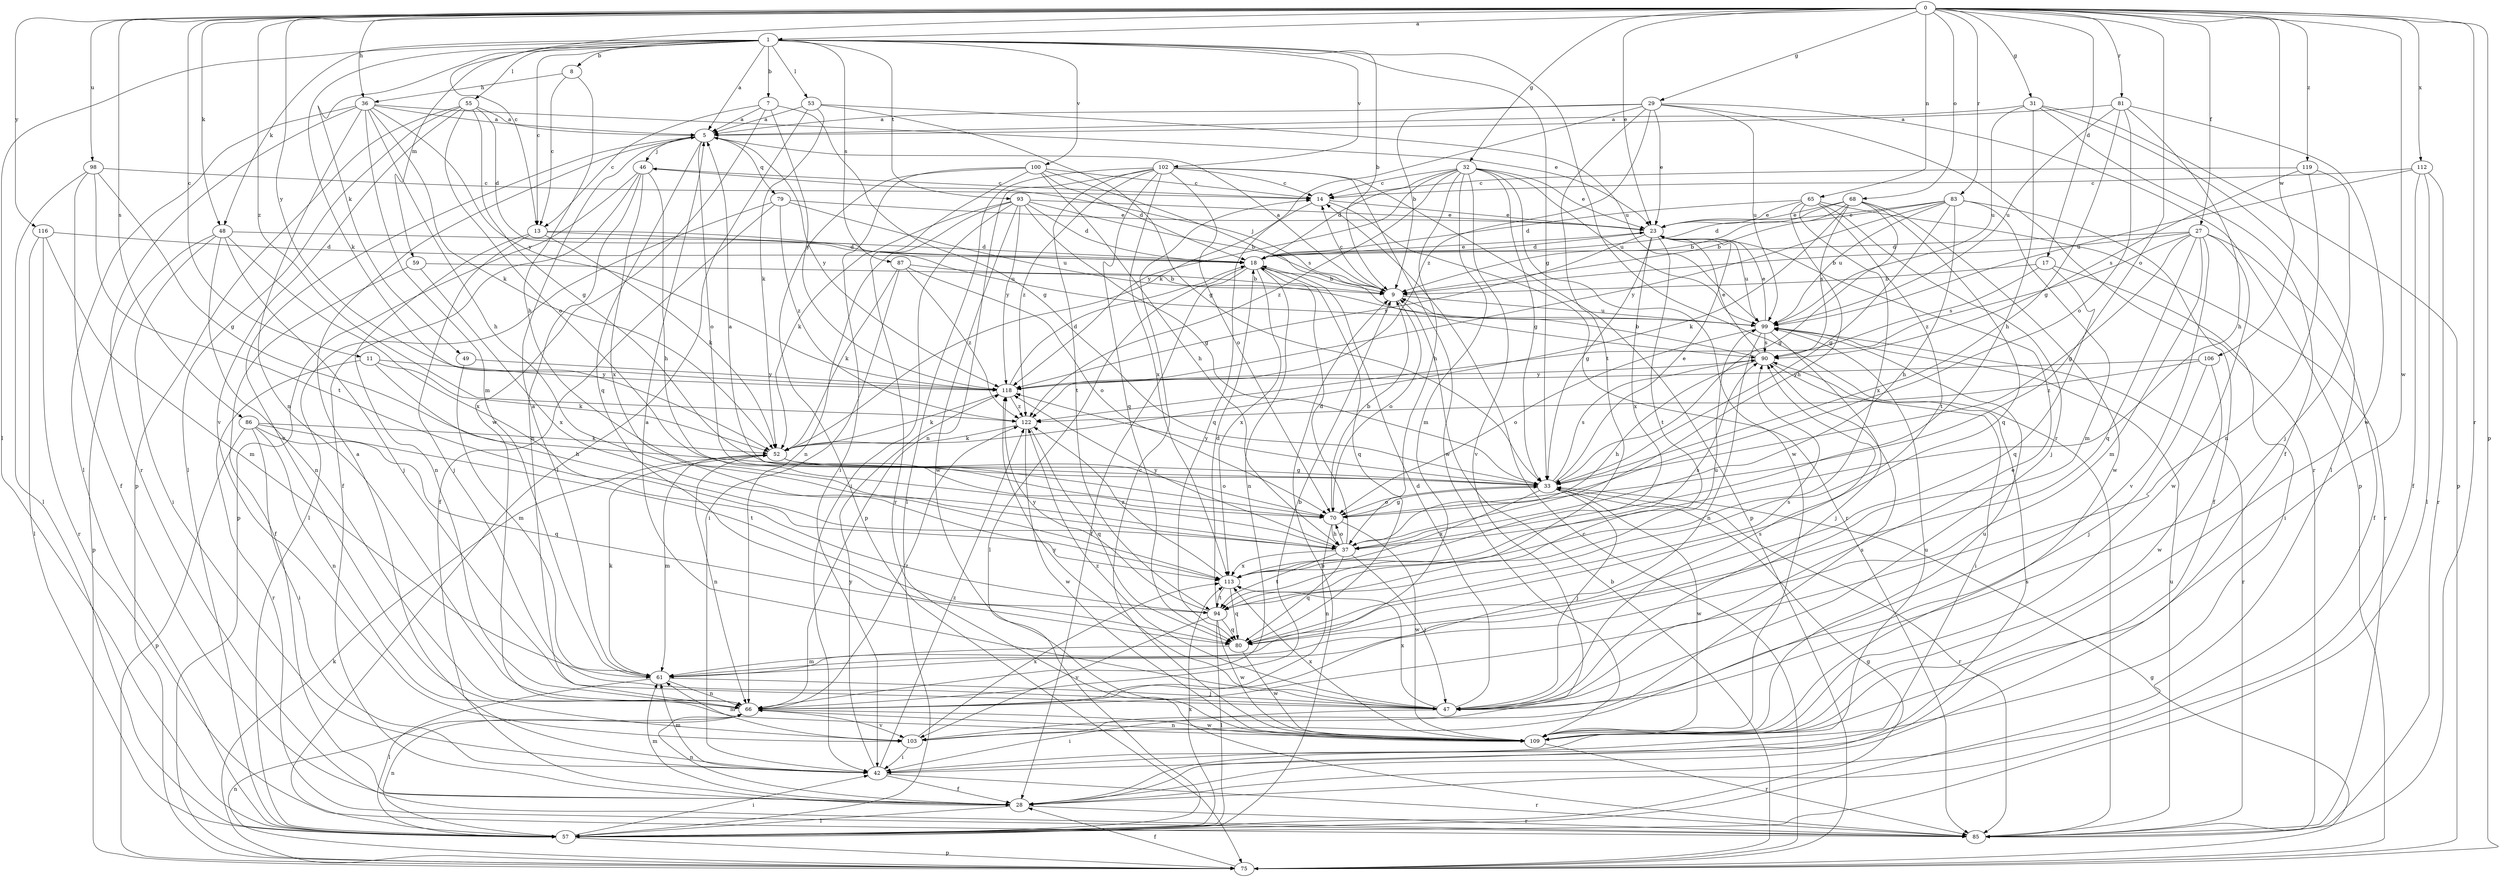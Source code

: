 strict digraph  {
0;
1;
5;
7;
8;
9;
11;
13;
14;
17;
18;
23;
27;
28;
29;
31;
32;
33;
36;
37;
42;
46;
47;
48;
49;
52;
53;
55;
57;
59;
61;
65;
66;
68;
70;
75;
79;
80;
81;
83;
85;
86;
87;
90;
93;
94;
98;
99;
100;
102;
103;
106;
109;
112;
113;
116;
118;
119;
122;
0 -> 1  [label=a];
0 -> 11  [label=c];
0 -> 13  [label=c];
0 -> 17  [label=d];
0 -> 23  [label=e];
0 -> 27  [label=f];
0 -> 29  [label=g];
0 -> 31  [label=g];
0 -> 32  [label=g];
0 -> 36  [label=h];
0 -> 48  [label=k];
0 -> 65  [label=n];
0 -> 68  [label=o];
0 -> 70  [label=o];
0 -> 75  [label=p];
0 -> 81  [label=r];
0 -> 83  [label=r];
0 -> 85  [label=r];
0 -> 86  [label=s];
0 -> 98  [label=u];
0 -> 106  [label=w];
0 -> 109  [label=w];
0 -> 112  [label=x];
0 -> 116  [label=y];
0 -> 118  [label=y];
0 -> 119  [label=z];
0 -> 122  [label=z];
1 -> 5  [label=a];
1 -> 7  [label=b];
1 -> 8  [label=b];
1 -> 9  [label=b];
1 -> 13  [label=c];
1 -> 33  [label=g];
1 -> 48  [label=k];
1 -> 49  [label=k];
1 -> 52  [label=k];
1 -> 53  [label=l];
1 -> 55  [label=l];
1 -> 57  [label=l];
1 -> 59  [label=m];
1 -> 85  [label=r];
1 -> 87  [label=s];
1 -> 93  [label=t];
1 -> 100  [label=v];
1 -> 102  [label=v];
5 -> 46  [label=j];
5 -> 70  [label=o];
5 -> 79  [label=q];
5 -> 80  [label=q];
5 -> 103  [label=v];
5 -> 118  [label=y];
7 -> 5  [label=a];
7 -> 13  [label=c];
7 -> 33  [label=g];
7 -> 109  [label=w];
7 -> 118  [label=y];
8 -> 13  [label=c];
8 -> 36  [label=h];
8 -> 37  [label=h];
9 -> 5  [label=a];
9 -> 14  [label=c];
9 -> 46  [label=j];
9 -> 70  [label=o];
9 -> 99  [label=u];
11 -> 37  [label=h];
11 -> 52  [label=k];
11 -> 85  [label=r];
11 -> 118  [label=y];
13 -> 18  [label=d];
13 -> 47  [label=j];
13 -> 52  [label=k];
13 -> 66  [label=n];
13 -> 99  [label=u];
14 -> 23  [label=e];
14 -> 80  [label=q];
14 -> 85  [label=r];
17 -> 9  [label=b];
17 -> 42  [label=i];
17 -> 80  [label=q];
17 -> 90  [label=s];
18 -> 9  [label=b];
18 -> 23  [label=e];
18 -> 28  [label=f];
18 -> 57  [label=l];
18 -> 66  [label=n];
18 -> 80  [label=q];
18 -> 113  [label=x];
23 -> 18  [label=d];
23 -> 33  [label=g];
23 -> 94  [label=t];
23 -> 99  [label=u];
23 -> 113  [label=x];
23 -> 118  [label=y];
27 -> 9  [label=b];
27 -> 18  [label=d];
27 -> 28  [label=f];
27 -> 33  [label=g];
27 -> 61  [label=m];
27 -> 80  [label=q];
27 -> 103  [label=v];
27 -> 109  [label=w];
27 -> 122  [label=z];
28 -> 57  [label=l];
28 -> 61  [label=m];
28 -> 66  [label=n];
28 -> 85  [label=r];
28 -> 90  [label=s];
29 -> 5  [label=a];
29 -> 9  [label=b];
29 -> 23  [label=e];
29 -> 52  [label=k];
29 -> 75  [label=p];
29 -> 85  [label=r];
29 -> 94  [label=t];
29 -> 99  [label=u];
29 -> 122  [label=z];
31 -> 5  [label=a];
31 -> 28  [label=f];
31 -> 37  [label=h];
31 -> 57  [label=l];
31 -> 75  [label=p];
31 -> 99  [label=u];
32 -> 14  [label=c];
32 -> 18  [label=d];
32 -> 23  [label=e];
32 -> 33  [label=g];
32 -> 37  [label=h];
32 -> 61  [label=m];
32 -> 99  [label=u];
32 -> 103  [label=v];
32 -> 109  [label=w];
32 -> 118  [label=y];
32 -> 122  [label=z];
33 -> 23  [label=e];
33 -> 47  [label=j];
33 -> 70  [label=o];
33 -> 85  [label=r];
33 -> 90  [label=s];
33 -> 109  [label=w];
33 -> 113  [label=x];
33 -> 118  [label=y];
36 -> 5  [label=a];
36 -> 23  [label=e];
36 -> 37  [label=h];
36 -> 52  [label=k];
36 -> 57  [label=l];
36 -> 61  [label=m];
36 -> 66  [label=n];
36 -> 85  [label=r];
36 -> 118  [label=y];
37 -> 18  [label=d];
37 -> 47  [label=j];
37 -> 70  [label=o];
37 -> 80  [label=q];
37 -> 94  [label=t];
37 -> 113  [label=x];
37 -> 118  [label=y];
42 -> 5  [label=a];
42 -> 28  [label=f];
42 -> 61  [label=m];
42 -> 85  [label=r];
42 -> 99  [label=u];
42 -> 118  [label=y];
42 -> 122  [label=z];
46 -> 14  [label=c];
46 -> 28  [label=f];
46 -> 37  [label=h];
46 -> 66  [label=n];
46 -> 75  [label=p];
46 -> 113  [label=x];
47 -> 5  [label=a];
47 -> 18  [label=d];
47 -> 23  [label=e];
47 -> 42  [label=i];
47 -> 90  [label=s];
47 -> 113  [label=x];
47 -> 118  [label=y];
47 -> 122  [label=z];
48 -> 18  [label=d];
48 -> 42  [label=i];
48 -> 47  [label=j];
48 -> 66  [label=n];
48 -> 75  [label=p];
48 -> 113  [label=x];
49 -> 61  [label=m];
49 -> 118  [label=y];
52 -> 33  [label=g];
52 -> 61  [label=m];
52 -> 66  [label=n];
52 -> 70  [label=o];
53 -> 5  [label=a];
53 -> 33  [label=g];
53 -> 52  [label=k];
53 -> 57  [label=l];
53 -> 99  [label=u];
55 -> 5  [label=a];
55 -> 18  [label=d];
55 -> 33  [label=g];
55 -> 57  [label=l];
55 -> 70  [label=o];
55 -> 75  [label=p];
55 -> 103  [label=v];
57 -> 9  [label=b];
57 -> 33  [label=g];
57 -> 42  [label=i];
57 -> 66  [label=n];
57 -> 75  [label=p];
57 -> 113  [label=x];
59 -> 9  [label=b];
59 -> 28  [label=f];
59 -> 113  [label=x];
61 -> 5  [label=a];
61 -> 47  [label=j];
61 -> 52  [label=k];
61 -> 57  [label=l];
61 -> 66  [label=n];
65 -> 18  [label=d];
65 -> 23  [label=e];
65 -> 37  [label=h];
65 -> 47  [label=j];
65 -> 85  [label=r];
65 -> 94  [label=t];
65 -> 113  [label=x];
66 -> 9  [label=b];
66 -> 103  [label=v];
66 -> 109  [label=w];
66 -> 122  [label=z];
68 -> 9  [label=b];
68 -> 18  [label=d];
68 -> 23  [label=e];
68 -> 33  [label=g];
68 -> 52  [label=k];
68 -> 80  [label=q];
68 -> 90  [label=s];
68 -> 109  [label=w];
70 -> 5  [label=a];
70 -> 9  [label=b];
70 -> 33  [label=g];
70 -> 37  [label=h];
70 -> 66  [label=n];
70 -> 109  [label=w];
75 -> 9  [label=b];
75 -> 14  [label=c];
75 -> 28  [label=f];
75 -> 33  [label=g];
75 -> 52  [label=k];
75 -> 66  [label=n];
79 -> 23  [label=e];
79 -> 28  [label=f];
79 -> 57  [label=l];
79 -> 99  [label=u];
79 -> 122  [label=z];
80 -> 61  [label=m];
80 -> 90  [label=s];
80 -> 109  [label=w];
81 -> 5  [label=a];
81 -> 33  [label=g];
81 -> 37  [label=h];
81 -> 70  [label=o];
81 -> 99  [label=u];
81 -> 109  [label=w];
83 -> 9  [label=b];
83 -> 23  [label=e];
83 -> 28  [label=f];
83 -> 33  [label=g];
83 -> 37  [label=h];
83 -> 61  [label=m];
83 -> 99  [label=u];
83 -> 118  [label=y];
85 -> 99  [label=u];
86 -> 42  [label=i];
86 -> 52  [label=k];
86 -> 66  [label=n];
86 -> 75  [label=p];
86 -> 80  [label=q];
86 -> 94  [label=t];
87 -> 9  [label=b];
87 -> 42  [label=i];
87 -> 52  [label=k];
87 -> 70  [label=o];
87 -> 122  [label=z];
90 -> 9  [label=b];
90 -> 23  [label=e];
90 -> 37  [label=h];
90 -> 42  [label=i];
90 -> 118  [label=y];
93 -> 9  [label=b];
93 -> 18  [label=d];
93 -> 23  [label=e];
93 -> 33  [label=g];
93 -> 42  [label=i];
93 -> 52  [label=k];
93 -> 66  [label=n];
93 -> 109  [label=w];
93 -> 118  [label=y];
94 -> 18  [label=d];
94 -> 57  [label=l];
94 -> 80  [label=q];
94 -> 99  [label=u];
94 -> 103  [label=v];
94 -> 109  [label=w];
94 -> 118  [label=y];
98 -> 14  [label=c];
98 -> 28  [label=f];
98 -> 33  [label=g];
98 -> 57  [label=l];
98 -> 94  [label=t];
99 -> 23  [label=e];
99 -> 47  [label=j];
99 -> 66  [label=n];
99 -> 70  [label=o];
99 -> 85  [label=r];
99 -> 90  [label=s];
100 -> 14  [label=c];
100 -> 18  [label=d];
100 -> 37  [label=h];
100 -> 42  [label=i];
100 -> 75  [label=p];
100 -> 85  [label=r];
100 -> 90  [label=s];
102 -> 14  [label=c];
102 -> 57  [label=l];
102 -> 66  [label=n];
102 -> 70  [label=o];
102 -> 75  [label=p];
102 -> 80  [label=q];
102 -> 94  [label=t];
102 -> 109  [label=w];
102 -> 113  [label=x];
102 -> 122  [label=z];
103 -> 42  [label=i];
103 -> 61  [label=m];
103 -> 90  [label=s];
103 -> 113  [label=x];
106 -> 47  [label=j];
106 -> 109  [label=w];
106 -> 118  [label=y];
106 -> 122  [label=z];
109 -> 14  [label=c];
109 -> 66  [label=n];
109 -> 85  [label=r];
109 -> 99  [label=u];
109 -> 113  [label=x];
112 -> 14  [label=c];
112 -> 28  [label=f];
112 -> 57  [label=l];
112 -> 85  [label=r];
112 -> 99  [label=u];
113 -> 80  [label=q];
113 -> 90  [label=s];
113 -> 94  [label=t];
113 -> 122  [label=z];
116 -> 18  [label=d];
116 -> 57  [label=l];
116 -> 61  [label=m];
116 -> 85  [label=r];
118 -> 18  [label=d];
118 -> 52  [label=k];
118 -> 122  [label=z];
119 -> 14  [label=c];
119 -> 47  [label=j];
119 -> 66  [label=n];
119 -> 90  [label=s];
122 -> 52  [label=k];
122 -> 80  [label=q];
122 -> 109  [label=w];
}
